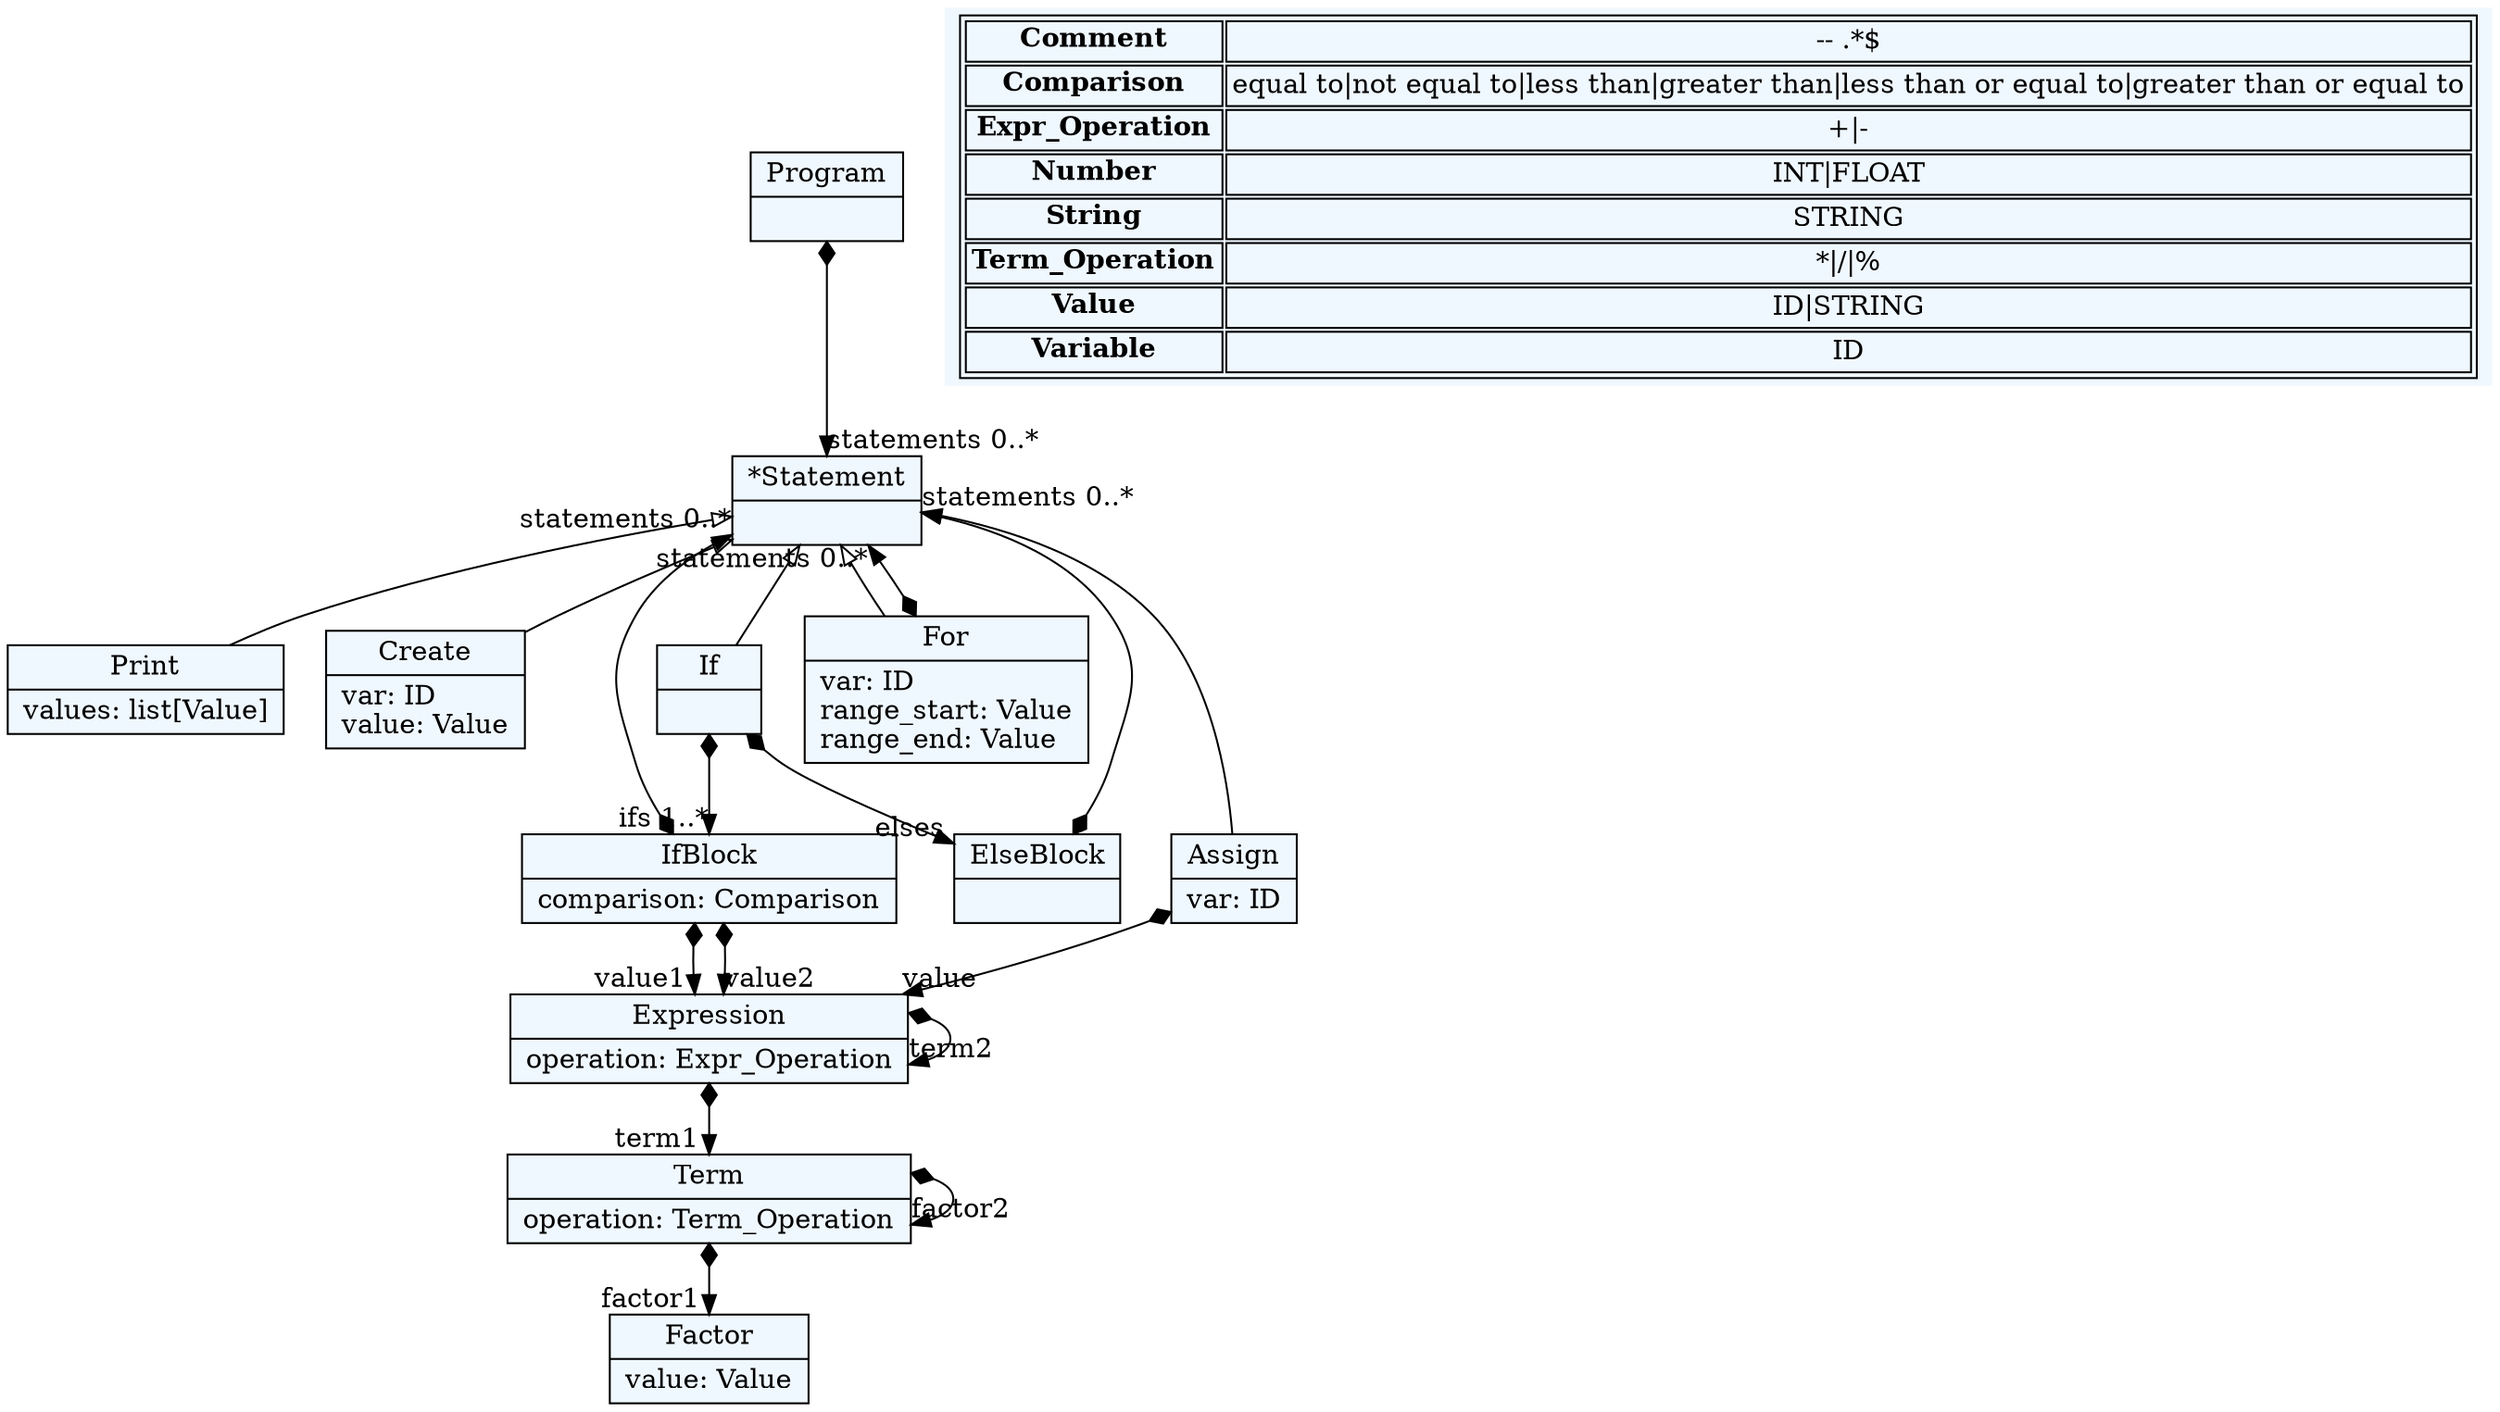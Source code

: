 
    digraph textX {
    fontname = "Bitstream Vera Sans"
    fontsize = 8
    node[
        shape=record,
        style=filled,
        fillcolor=aliceblue
    ]
    nodesep = 0.3
    edge[dir=black,arrowtail=empty]


2566519672464[ label="{Program|}"]

2566519674448[ label="{*Statement|}"]

2566519676432[ label="{Print|values: list[Value]\l}"]

2566519681392[ label="{Create|var: ID\lvalue: Value\l}"]

2566519680400[ label="{Assign|var: ID\l}"]

2566519717104[ label="{If|}"]

2566519712144[ label="{IfBlock|comparison: Comparison\l}"]

2566519688336[ label="{ElseBlock|}"]

2566519689328[ label="{For|var: ID\lrange_start: Value\lrange_end: Value\l}"]

2566519706192[ label="{Expression|operation: Expr_Operation\l}"]

2566519713136[ label="{Term|operation: Term_Operation\l}"]

2566519719088[ label="{Factor|value: Value\l}"]



2566519672464 -> 2566519674448[arrowtail=diamond, dir=both, headlabel="statements 0..*"]
2566519674448 -> 2566519676432 [dir=back]
2566519674448 -> 2566519681392 [dir=back]
2566519674448 -> 2566519680400 [dir=back]
2566519674448 -> 2566519717104 [dir=back]
2566519674448 -> 2566519689328 [dir=back]
2566519680400 -> 2566519706192[arrowtail=diamond, dir=both, headlabel="value "]
2566519717104 -> 2566519712144[arrowtail=diamond, dir=both, headlabel="ifs 1..*"]
2566519717104 -> 2566519688336[arrowtail=diamond, dir=both, headlabel="elses "]
2566519712144 -> 2566519706192[arrowtail=diamond, dir=both, headlabel="value1 "]
2566519712144 -> 2566519706192[arrowtail=diamond, dir=both, headlabel="value2 "]
2566519712144 -> 2566519674448[arrowtail=diamond, dir=both, headlabel="statements 0..*"]
2566519688336 -> 2566519674448[arrowtail=diamond, dir=both, headlabel="statements 0..*"]
2566519689328 -> 2566519674448[arrowtail=diamond, dir=both, headlabel="statements 0..*"]
2566519706192 -> 2566519713136[arrowtail=diamond, dir=both, headlabel="term1 "]
2566519706192 -> 2566519706192[arrowtail=diamond, dir=both, headlabel="term2 "]
2566519713136 -> 2566519719088[arrowtail=diamond, dir=both, headlabel="factor1 "]
2566519713136 -> 2566519713136[arrowtail=diamond, dir=both, headlabel="factor2 "]
match_rules [ shape=plaintext, label=< <table>
	<tr>
		<td><b>Comment</b></td><td>-- .*$</td>
	</tr>
	<tr>
		<td><b>Comparison</b></td><td>equal to|not equal to|less than|greater than|less than or equal to|greater than or equal to</td>
	</tr>
	<tr>
		<td><b>Expr_Operation</b></td><td>+|-</td>
	</tr>
	<tr>
		<td><b>Number</b></td><td>INT|FLOAT</td>
	</tr>
	<tr>
		<td><b>String</b></td><td>STRING</td>
	</tr>
	<tr>
		<td><b>Term_Operation</b></td><td>*|/|%</td>
	</tr>
	<tr>
		<td><b>Value</b></td><td>ID|STRING</td>
	</tr>
	<tr>
		<td><b>Variable</b></td><td>ID</td>
	</tr>
</table> >]


}
